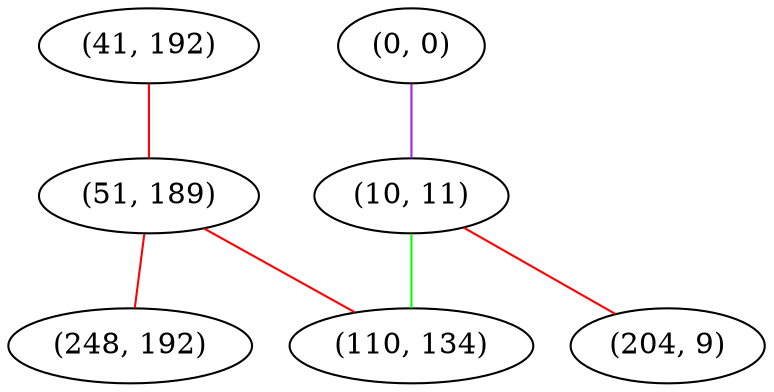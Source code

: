 graph "" {
"(41, 192)";
"(0, 0)";
"(10, 11)";
"(51, 189)";
"(110, 134)";
"(248, 192)";
"(204, 9)";
"(41, 192)" -- "(51, 189)"  [color=red, key=0, weight=1];
"(0, 0)" -- "(10, 11)"  [color=purple, key=0, weight=4];
"(10, 11)" -- "(204, 9)"  [color=red, key=0, weight=1];
"(10, 11)" -- "(110, 134)"  [color=green, key=0, weight=2];
"(51, 189)" -- "(248, 192)"  [color=red, key=0, weight=1];
"(51, 189)" -- "(110, 134)"  [color=red, key=0, weight=1];
}
